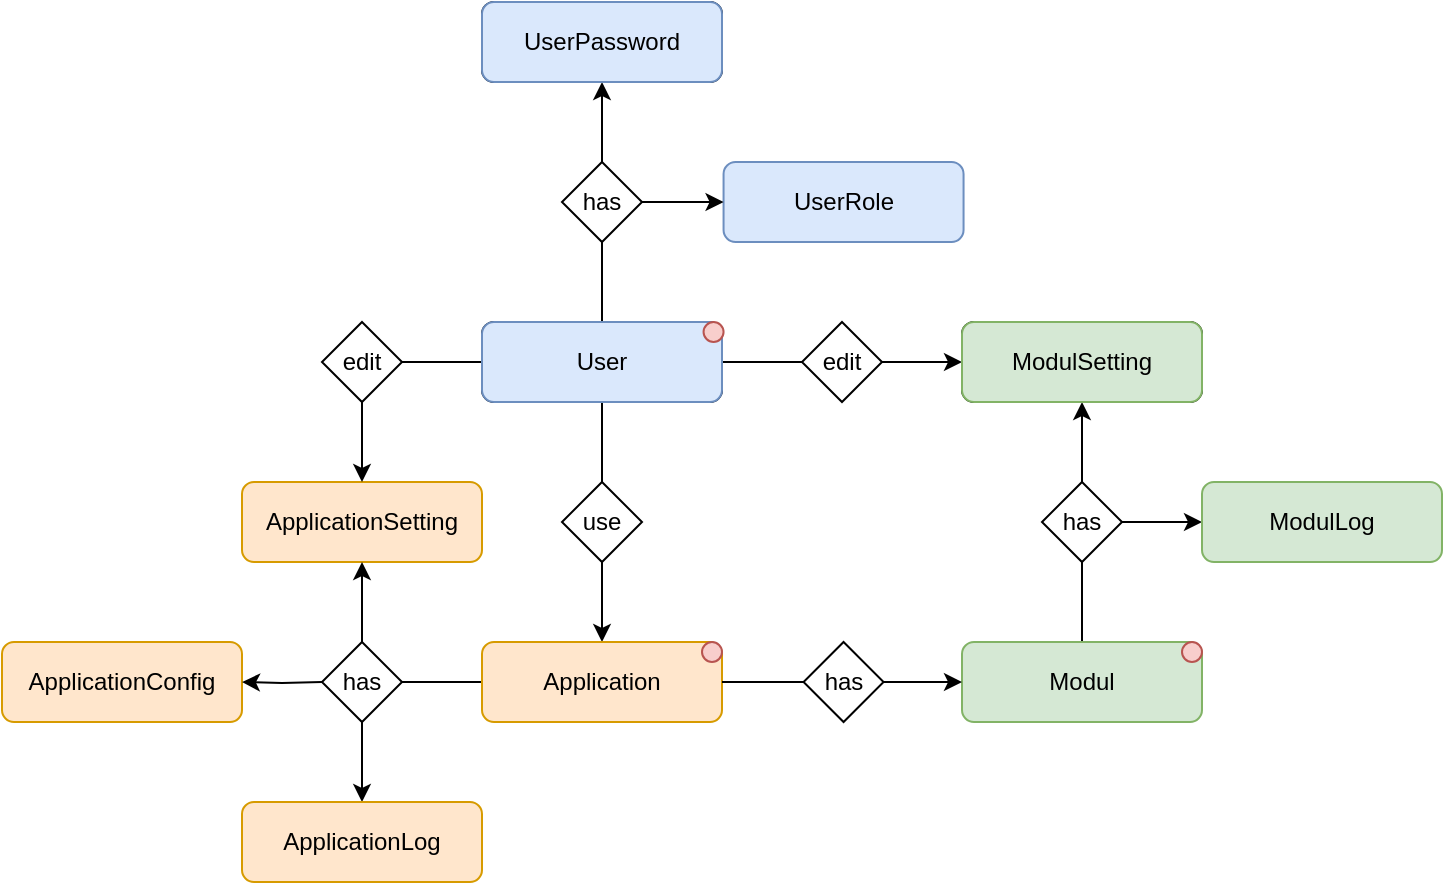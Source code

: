 <mxfile version="20.8.10" type="device"><diagram name="Seite-1" id="E2EwAMjpNELXFLB1a2AX"><mxGraphModel dx="2056" dy="1178" grid="1" gridSize="10" guides="1" tooltips="1" connect="1" arrows="1" fold="1" page="1" pageScale="1" pageWidth="827" pageHeight="1169" math="0" shadow="0"><root><mxCell id="0"/><mxCell id="1" parent="0"/><mxCell id="QJ6_dsfT4FjdB7_x52vV-10" style="edgeStyle=orthogonalEdgeStyle;rounded=0;orthogonalLoop=1;jettySize=auto;html=1;exitX=1;exitY=0.5;exitDx=0;exitDy=0;entryX=0;entryY=0.5;entryDx=0;entryDy=0;strokeColor=none;endArrow=none;endFill=0;" parent="1" source="QJ6_dsfT4FjdB7_x52vV-1" target="QJ6_dsfT4FjdB7_x52vV-8" edge="1"><mxGeometry relative="1" as="geometry"/></mxCell><mxCell id="QJ6_dsfT4FjdB7_x52vV-11" style="edgeStyle=orthogonalEdgeStyle;rounded=0;orthogonalLoop=1;jettySize=auto;html=1;exitX=0.5;exitY=0;exitDx=0;exitDy=0;entryX=0.5;entryY=1;entryDx=0;entryDy=0;endArrow=none;endFill=0;" parent="1" source="QJ6_dsfT4FjdB7_x52vV-1" target="QJ6_dsfT4FjdB7_x52vV-8" edge="1"><mxGeometry relative="1" as="geometry"/></mxCell><mxCell id="QJ6_dsfT4FjdB7_x52vV-1" value="Modul" style="rounded=1;whiteSpace=wrap;html=1;fillColor=#d5e8d4;strokeColor=#82b366;" parent="1" vertex="1"><mxGeometry x="520" y="340" width="120" height="40" as="geometry"/></mxCell><mxCell id="QJ6_dsfT4FjdB7_x52vV-15" style="edgeStyle=orthogonalEdgeStyle;rounded=0;orthogonalLoop=1;jettySize=auto;html=1;exitX=1;exitY=0.5;exitDx=0;exitDy=0;entryX=0;entryY=0.5;entryDx=0;entryDy=0;endArrow=none;endFill=0;" parent="1" source="QJ6_dsfT4FjdB7_x52vV-2" target="QJ6_dsfT4FjdB7_x52vV-13" edge="1"><mxGeometry relative="1" as="geometry"/></mxCell><mxCell id="QJ6_dsfT4FjdB7_x52vV-17" style="edgeStyle=orthogonalEdgeStyle;rounded=0;orthogonalLoop=1;jettySize=auto;html=1;exitX=0.5;exitY=0;exitDx=0;exitDy=0;entryX=0.5;entryY=1;entryDx=0;entryDy=0;endArrow=none;endFill=0;" parent="1" source="QJ6_dsfT4FjdB7_x52vV-2" target="QJ6_dsfT4FjdB7_x52vV-16" edge="1"><mxGeometry relative="1" as="geometry"/></mxCell><mxCell id="QJ6_dsfT4FjdB7_x52vV-23" style="edgeStyle=orthogonalEdgeStyle;rounded=0;orthogonalLoop=1;jettySize=auto;html=1;exitX=0.5;exitY=1;exitDx=0;exitDy=0;entryX=0.5;entryY=0;entryDx=0;entryDy=0;endArrow=none;endFill=0;" parent="1" source="QJ6_dsfT4FjdB7_x52vV-2" target="QJ6_dsfT4FjdB7_x52vV-22" edge="1"><mxGeometry relative="1" as="geometry"><mxPoint x="340" y="260" as="sourcePoint"/></mxGeometry></mxCell><mxCell id="QJ6_dsfT4FjdB7_x52vV-39" style="edgeStyle=orthogonalEdgeStyle;rounded=0;orthogonalLoop=1;jettySize=auto;html=1;exitX=0;exitY=0.5;exitDx=0;exitDy=0;entryX=1;entryY=0.5;entryDx=0;entryDy=0;endArrow=none;endFill=0;" parent="1" source="QJ6_dsfT4FjdB7_x52vV-2" target="QJ6_dsfT4FjdB7_x52vV-38" edge="1"><mxGeometry relative="1" as="geometry"/></mxCell><mxCell id="QJ6_dsfT4FjdB7_x52vV-2" value="User" style="rounded=1;whiteSpace=wrap;html=1;" parent="1" vertex="1"><mxGeometry x="280" y="180" width="120" height="40" as="geometry"/></mxCell><mxCell id="QJ6_dsfT4FjdB7_x52vV-3" value="UserRole" style="rounded=1;whiteSpace=wrap;html=1;fillColor=#dae8fc;strokeColor=#6c8ebf;" parent="1" vertex="1"><mxGeometry x="400.78" y="100" width="120" height="40" as="geometry"/></mxCell><mxCell id="QJ6_dsfT4FjdB7_x52vV-4" value="ApplicationSetting" style="rounded=1;whiteSpace=wrap;html=1;fillColor=#ffe6cc;strokeColor=#d79b00;" parent="1" vertex="1"><mxGeometry x="160" y="260" width="120" height="40" as="geometry"/></mxCell><mxCell id="QJ6_dsfT4FjdB7_x52vV-5" value="ModulSetting" style="rounded=1;whiteSpace=wrap;html=1;" parent="1" vertex="1"><mxGeometry x="520" y="180" width="120" height="40" as="geometry"/></mxCell><mxCell id="QJ6_dsfT4FjdB7_x52vV-6" value="ApplicationConfig" style="rounded=1;whiteSpace=wrap;html=1;fillColor=#ffe6cc;strokeColor=#d79b00;" parent="1" vertex="1"><mxGeometry x="40" y="340" width="120" height="40" as="geometry"/></mxCell><mxCell id="QJ6_dsfT4FjdB7_x52vV-7" value="UserPassword" style="rounded=1;whiteSpace=wrap;html=1;" parent="1" vertex="1"><mxGeometry x="280" y="20" width="120" height="40" as="geometry"/></mxCell><mxCell id="QJ6_dsfT4FjdB7_x52vV-12" style="edgeStyle=orthogonalEdgeStyle;rounded=0;orthogonalLoop=1;jettySize=auto;html=1;exitX=0.5;exitY=0;exitDx=0;exitDy=0;entryX=0.5;entryY=1;entryDx=0;entryDy=0;endArrow=classic;endFill=1;" parent="1" source="QJ6_dsfT4FjdB7_x52vV-8" target="QJ6_dsfT4FjdB7_x52vV-5" edge="1"><mxGeometry relative="1" as="geometry"/></mxCell><mxCell id="QJ6_dsfT4FjdB7_x52vV-46" style="edgeStyle=orthogonalEdgeStyle;rounded=0;orthogonalLoop=1;jettySize=auto;html=1;exitX=1;exitY=0.5;exitDx=0;exitDy=0;entryX=0;entryY=0.5;entryDx=0;entryDy=0;endArrow=classic;endFill=1;" parent="1" source="QJ6_dsfT4FjdB7_x52vV-8" target="QJ6_dsfT4FjdB7_x52vV-45" edge="1"><mxGeometry relative="1" as="geometry"/></mxCell><mxCell id="QJ6_dsfT4FjdB7_x52vV-8" value="has" style="rhombus;whiteSpace=wrap;html=1;" parent="1" vertex="1"><mxGeometry x="560" y="260" width="40" height="40" as="geometry"/></mxCell><mxCell id="QJ6_dsfT4FjdB7_x52vV-41" style="edgeStyle=orthogonalEdgeStyle;rounded=0;orthogonalLoop=1;jettySize=auto;html=1;exitX=1;exitY=0.5;exitDx=0;exitDy=0;entryX=0;entryY=0.5;entryDx=0;entryDy=0;endArrow=classic;endFill=1;" parent="1" source="QJ6_dsfT4FjdB7_x52vV-13" target="QJ6_dsfT4FjdB7_x52vV-5" edge="1"><mxGeometry relative="1" as="geometry"/></mxCell><mxCell id="QJ6_dsfT4FjdB7_x52vV-13" value="edit" style="rhombus;whiteSpace=wrap;html=1;" parent="1" vertex="1"><mxGeometry x="440" y="180" width="40" height="40" as="geometry"/></mxCell><mxCell id="QJ6_dsfT4FjdB7_x52vV-18" style="edgeStyle=orthogonalEdgeStyle;rounded=0;orthogonalLoop=1;jettySize=auto;html=1;exitX=0.5;exitY=0;exitDx=0;exitDy=0;entryX=0.5;entryY=1;entryDx=0;entryDy=0;endArrow=classic;endFill=1;" parent="1" source="QJ6_dsfT4FjdB7_x52vV-16" target="QJ6_dsfT4FjdB7_x52vV-7" edge="1"><mxGeometry relative="1" as="geometry"/></mxCell><mxCell id="QJ6_dsfT4FjdB7_x52vV-42" style="edgeStyle=orthogonalEdgeStyle;rounded=0;orthogonalLoop=1;jettySize=auto;html=1;exitX=1;exitY=0.5;exitDx=0;exitDy=0;entryX=0;entryY=0.5;entryDx=0;entryDy=0;endArrow=classic;endFill=1;" parent="1" source="QJ6_dsfT4FjdB7_x52vV-16" target="QJ6_dsfT4FjdB7_x52vV-3" edge="1"><mxGeometry relative="1" as="geometry"/></mxCell><mxCell id="QJ6_dsfT4FjdB7_x52vV-16" value="has" style="rhombus;whiteSpace=wrap;html=1;" parent="1" vertex="1"><mxGeometry x="320" y="100" width="40" height="40" as="geometry"/></mxCell><mxCell id="QJ6_dsfT4FjdB7_x52vV-25" style="edgeStyle=orthogonalEdgeStyle;rounded=0;orthogonalLoop=1;jettySize=auto;html=1;exitX=0.5;exitY=1;exitDx=0;exitDy=0;entryX=0.5;entryY=0;entryDx=0;entryDy=0;endArrow=classic;endFill=1;" parent="1" source="QJ6_dsfT4FjdB7_x52vV-22" target="QJ6_dsfT4FjdB7_x52vV-24" edge="1"><mxGeometry relative="1" as="geometry"/></mxCell><mxCell id="QJ6_dsfT4FjdB7_x52vV-22" value="use" style="rhombus;whiteSpace=wrap;html=1;" parent="1" vertex="1"><mxGeometry x="320" y="260" width="40" height="40" as="geometry"/></mxCell><mxCell id="QJ6_dsfT4FjdB7_x52vV-27" style="edgeStyle=orthogonalEdgeStyle;rounded=0;orthogonalLoop=1;jettySize=auto;html=1;exitX=0;exitY=0.5;exitDx=0;exitDy=0;entryX=1;entryY=0.5;entryDx=0;entryDy=0;endArrow=none;endFill=0;" parent="1" source="QJ6_dsfT4FjdB7_x52vV-24" target="QJ6_dsfT4FjdB7_x52vV-26" edge="1"><mxGeometry relative="1" as="geometry"/></mxCell><mxCell id="QJ6_dsfT4FjdB7_x52vV-24" value="Application" style="rounded=1;whiteSpace=wrap;html=1;fillColor=#ffe6cc;strokeColor=#d79b00;" parent="1" vertex="1"><mxGeometry x="280" y="340" width="120" height="40" as="geometry"/></mxCell><mxCell id="QJ6_dsfT4FjdB7_x52vV-28" style="edgeStyle=orthogonalEdgeStyle;rounded=0;orthogonalLoop=1;jettySize=auto;html=1;exitX=0.5;exitY=0;exitDx=0;exitDy=0;entryX=0.5;entryY=1;entryDx=0;entryDy=0;endArrow=classic;endFill=1;" parent="1" source="QJ6_dsfT4FjdB7_x52vV-26" target="QJ6_dsfT4FjdB7_x52vV-4" edge="1"><mxGeometry relative="1" as="geometry"><Array as="points"><mxPoint x="220" y="320"/><mxPoint x="220" y="320"/></Array></mxGeometry></mxCell><mxCell id="QJ6_dsfT4FjdB7_x52vV-26" value="has" style="rhombus;whiteSpace=wrap;html=1;" parent="1" vertex="1"><mxGeometry x="200" y="340" width="40" height="40" as="geometry"/></mxCell><mxCell id="QJ6_dsfT4FjdB7_x52vV-31" style="edgeStyle=orthogonalEdgeStyle;rounded=0;orthogonalLoop=1;jettySize=auto;html=1;entryX=1;entryY=0.5;entryDx=0;entryDy=0;endArrow=classic;endFill=1;" parent="1" target="QJ6_dsfT4FjdB7_x52vV-6" edge="1"><mxGeometry relative="1" as="geometry"><mxPoint x="200" y="360" as="sourcePoint"/></mxGeometry></mxCell><mxCell id="QJ6_dsfT4FjdB7_x52vV-44" style="edgeStyle=orthogonalEdgeStyle;rounded=0;orthogonalLoop=1;jettySize=auto;html=1;exitX=0.5;exitY=1;exitDx=0;exitDy=0;entryX=0.5;entryY=0;entryDx=0;entryDy=0;endArrow=classic;endFill=1;" parent="1" source="QJ6_dsfT4FjdB7_x52vV-26" target="QJ6_dsfT4FjdB7_x52vV-43" edge="1"><mxGeometry relative="1" as="geometry"/></mxCell><mxCell id="QJ6_dsfT4FjdB7_x52vV-32" style="edgeStyle=orthogonalEdgeStyle;rounded=0;orthogonalLoop=1;jettySize=auto;html=1;exitX=1;exitY=0.5;exitDx=0;exitDy=0;entryX=0;entryY=0.5;entryDx=0;entryDy=0;endArrow=none;endFill=0;" parent="1" source="QJ6_dsfT4FjdB7_x52vV-24" target="QJ6_dsfT4FjdB7_x52vV-34" edge="1"><mxGeometry relative="1" as="geometry"><mxPoint x="400.78" y="360" as="sourcePoint"/></mxGeometry></mxCell><mxCell id="QJ6_dsfT4FjdB7_x52vV-33" style="edgeStyle=orthogonalEdgeStyle;rounded=0;orthogonalLoop=1;jettySize=auto;html=1;exitX=1;exitY=0.5;exitDx=0;exitDy=0;entryX=0;entryY=0.5;entryDx=0;entryDy=0;endArrow=classic;endFill=1;" parent="1" source="QJ6_dsfT4FjdB7_x52vV-34" target="QJ6_dsfT4FjdB7_x52vV-1" edge="1"><mxGeometry relative="1" as="geometry"><mxPoint x="519.22" y="360.44" as="targetPoint"/></mxGeometry></mxCell><mxCell id="QJ6_dsfT4FjdB7_x52vV-34" value="has" style="rhombus;whiteSpace=wrap;html=1;" parent="1" vertex="1"><mxGeometry x="440.78" y="340" width="40" height="40" as="geometry"/></mxCell><mxCell id="QJ6_dsfT4FjdB7_x52vV-40" style="edgeStyle=orthogonalEdgeStyle;rounded=0;orthogonalLoop=1;jettySize=auto;html=1;exitX=0.5;exitY=1;exitDx=0;exitDy=0;entryX=0.5;entryY=0;entryDx=0;entryDy=0;endArrow=classic;endFill=1;" parent="1" source="QJ6_dsfT4FjdB7_x52vV-38" target="QJ6_dsfT4FjdB7_x52vV-4" edge="1"><mxGeometry relative="1" as="geometry"/></mxCell><mxCell id="QJ6_dsfT4FjdB7_x52vV-38" value="edit" style="rhombus;whiteSpace=wrap;html=1;" parent="1" vertex="1"><mxGeometry x="200" y="180" width="40" height="40" as="geometry"/></mxCell><mxCell id="QJ6_dsfT4FjdB7_x52vV-43" value="ApplicationLog" style="rounded=1;whiteSpace=wrap;html=1;fillColor=#ffe6cc;strokeColor=#d79b00;" parent="1" vertex="1"><mxGeometry x="160.0" y="420" width="120" height="40" as="geometry"/></mxCell><mxCell id="QJ6_dsfT4FjdB7_x52vV-45" value="ModulLog" style="rounded=1;whiteSpace=wrap;html=1;fillColor=#d5e8d4;strokeColor=#82b366;" parent="1" vertex="1"><mxGeometry x="640" y="260" width="120" height="40" as="geometry"/></mxCell><mxCell id="QJ6_dsfT4FjdB7_x52vV-47" value="UserPassword" style="rounded=1;whiteSpace=wrap;html=1;fillColor=#dae8fc;strokeColor=#6c8ebf;" parent="1" vertex="1"><mxGeometry x="280" y="20" width="120" height="40" as="geometry"/></mxCell><mxCell id="QJ6_dsfT4FjdB7_x52vV-48" value="User" style="rounded=1;whiteSpace=wrap;html=1;fillColor=#dae8fc;strokeColor=#6c8ebf;" parent="1" vertex="1"><mxGeometry x="280" y="180" width="120" height="40" as="geometry"/></mxCell><mxCell id="QJ6_dsfT4FjdB7_x52vV-49" value="ModulSetting" style="rounded=1;whiteSpace=wrap;html=1;fillColor=#d5e8d4;strokeColor=#82b366;" parent="1" vertex="1"><mxGeometry x="520" y="180" width="120" height="40" as="geometry"/></mxCell><mxCell id="QJ6_dsfT4FjdB7_x52vV-50" value="" style="ellipse;whiteSpace=wrap;html=1;aspect=fixed;fillColor=#f8cecc;strokeColor=#b85450;" parent="1" vertex="1"><mxGeometry x="390.78" y="180" width="10" height="10" as="geometry"/></mxCell><mxCell id="QJ6_dsfT4FjdB7_x52vV-51" value="" style="ellipse;whiteSpace=wrap;html=1;aspect=fixed;fillColor=#f8cecc;strokeColor=#b85450;" parent="1" vertex="1"><mxGeometry x="390" y="340" width="10" height="10" as="geometry"/></mxCell><mxCell id="QJ6_dsfT4FjdB7_x52vV-52" value="" style="ellipse;whiteSpace=wrap;html=1;aspect=fixed;fillColor=#f8cecc;strokeColor=#b85450;" parent="1" vertex="1"><mxGeometry x="630" y="340" width="10" height="10" as="geometry"/></mxCell></root></mxGraphModel></diagram></mxfile>